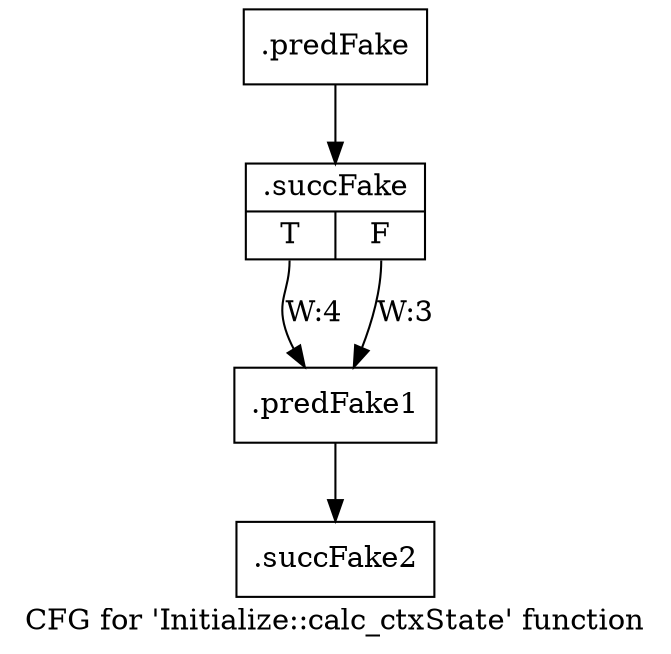 digraph "CFG for 'Initialize::calc_ctxState' function" {
	label="CFG for 'Initialize::calc_ctxState' function";

	Node0x51fdbe0 [shape=record,filename="",linenumber="",label="{.predFake}"];
	Node0x51fdbe0 -> Node0x52c0ce0[ callList="6:9; 7:14; 8:14" memoryops="" filename="../../../../src/initializer.cpp" execusionnum="5"];
	Node0x52c0ce0 [shape=record,filename="../../../../src/initializer.cpp",linenumber="16",label="{.succFake|{<s0>T|<s1>F}}"];
	Node0x52c0ce0:s0 -> Node0x51fe020[label="W:4" callList="" memoryops="" filename="../../../../src/initializer.cpp" execusionnum="3"];
	Node0x52c0ce0:s1 -> Node0x51fe020[label="W:3" callList="" memoryops="" filename="../../../../src/initializer.cpp" execusionnum="2"];
	Node0x51fe020 [shape=record,filename="../../../../src/initializer.cpp",linenumber="16",label="{.predFake1}"];
	Node0x51fe020 -> Node0x52c0e40[ callList="" memoryops="" filename="../../../../src/initializer.cpp" execusionnum="5"];
	Node0x52c0e40 [shape=record,filename="../../../../src/initializer.cpp",linenumber="25",label="{.succFake2}"];
}
